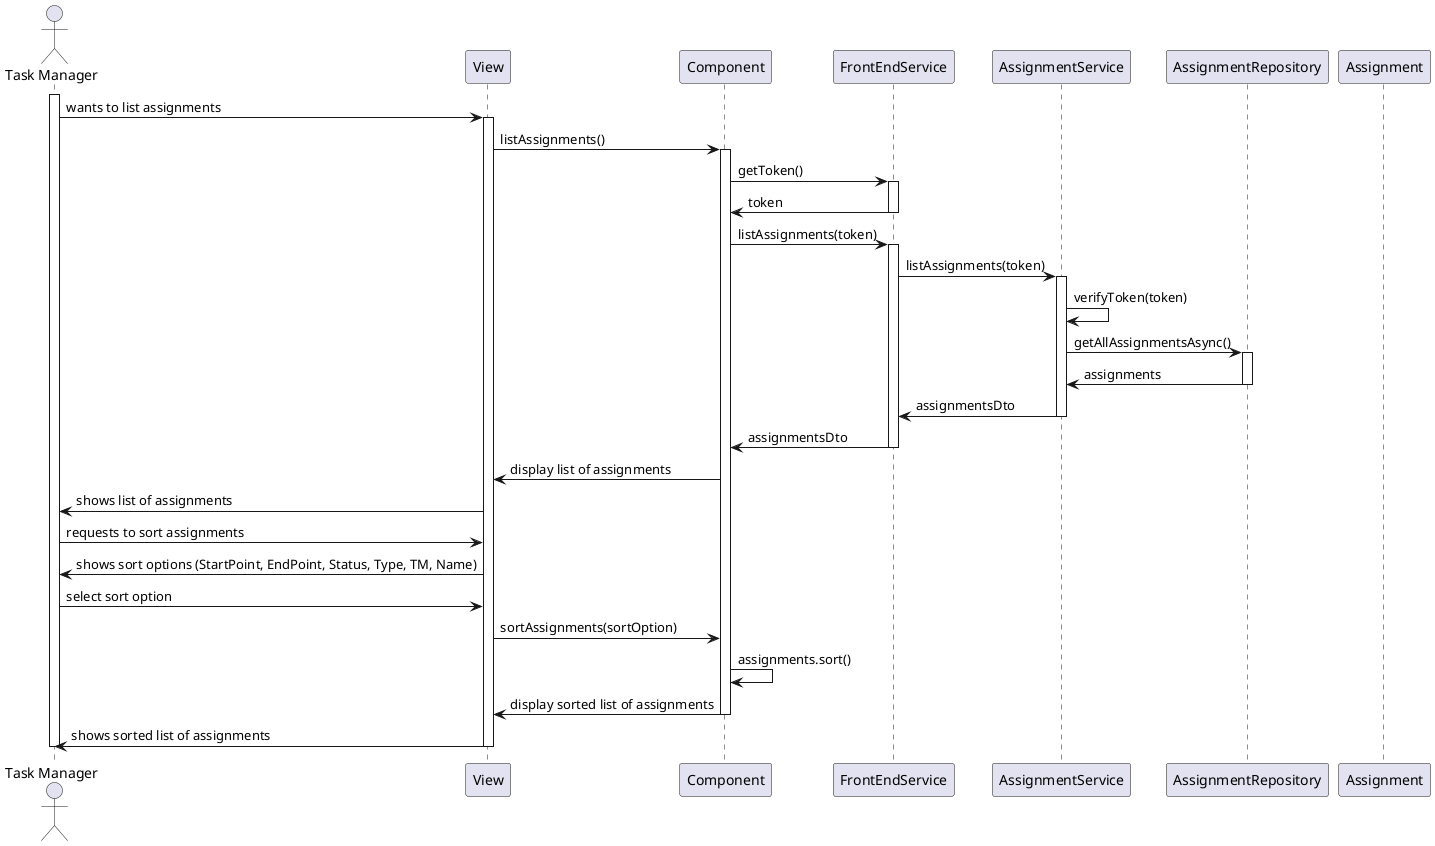 @startuml

actor TM as "Task Manager"
participant View as V
participant Component as C
participant FrontEndService as FES
participant AssignmentService as AS
participant AssignmentRepository as AR
participant Assignment as A

activate TM
TM -> V: wants to list assignments
activate V
V -> C: listAssignments()
activate C
C -> FES: getToken()
activate FES
FES -> C: token
deactivate FES
C -> FES: listAssignments(token)
activate FES
FES -> AS: listAssignments(token)
activate AS
AS -> AS: verifyToken(token)
AS -> AR: getAllAssignmentsAsync()
activate AR
AR -> AS: assignments
deactivate AR
AS -> FES: assignmentsDto
deactivate AS
FES -> C: assignmentsDto
deactivate FES
C -> V: display list of assignments

V -> TM: shows list of assignments

TM -> V: requests to sort assignments
V -> TM: shows sort options (StartPoint, EndPoint, Status, Type, TM, Name)
TM -> V: select sort option
V -> C: sortAssignments(sortOption)

C -> C: assignments.sort()
C -> V: display sorted list of assignments
deactivate C
V -> TM: shows sorted list of assignments
deactivate V
deactivate TM

@enduml